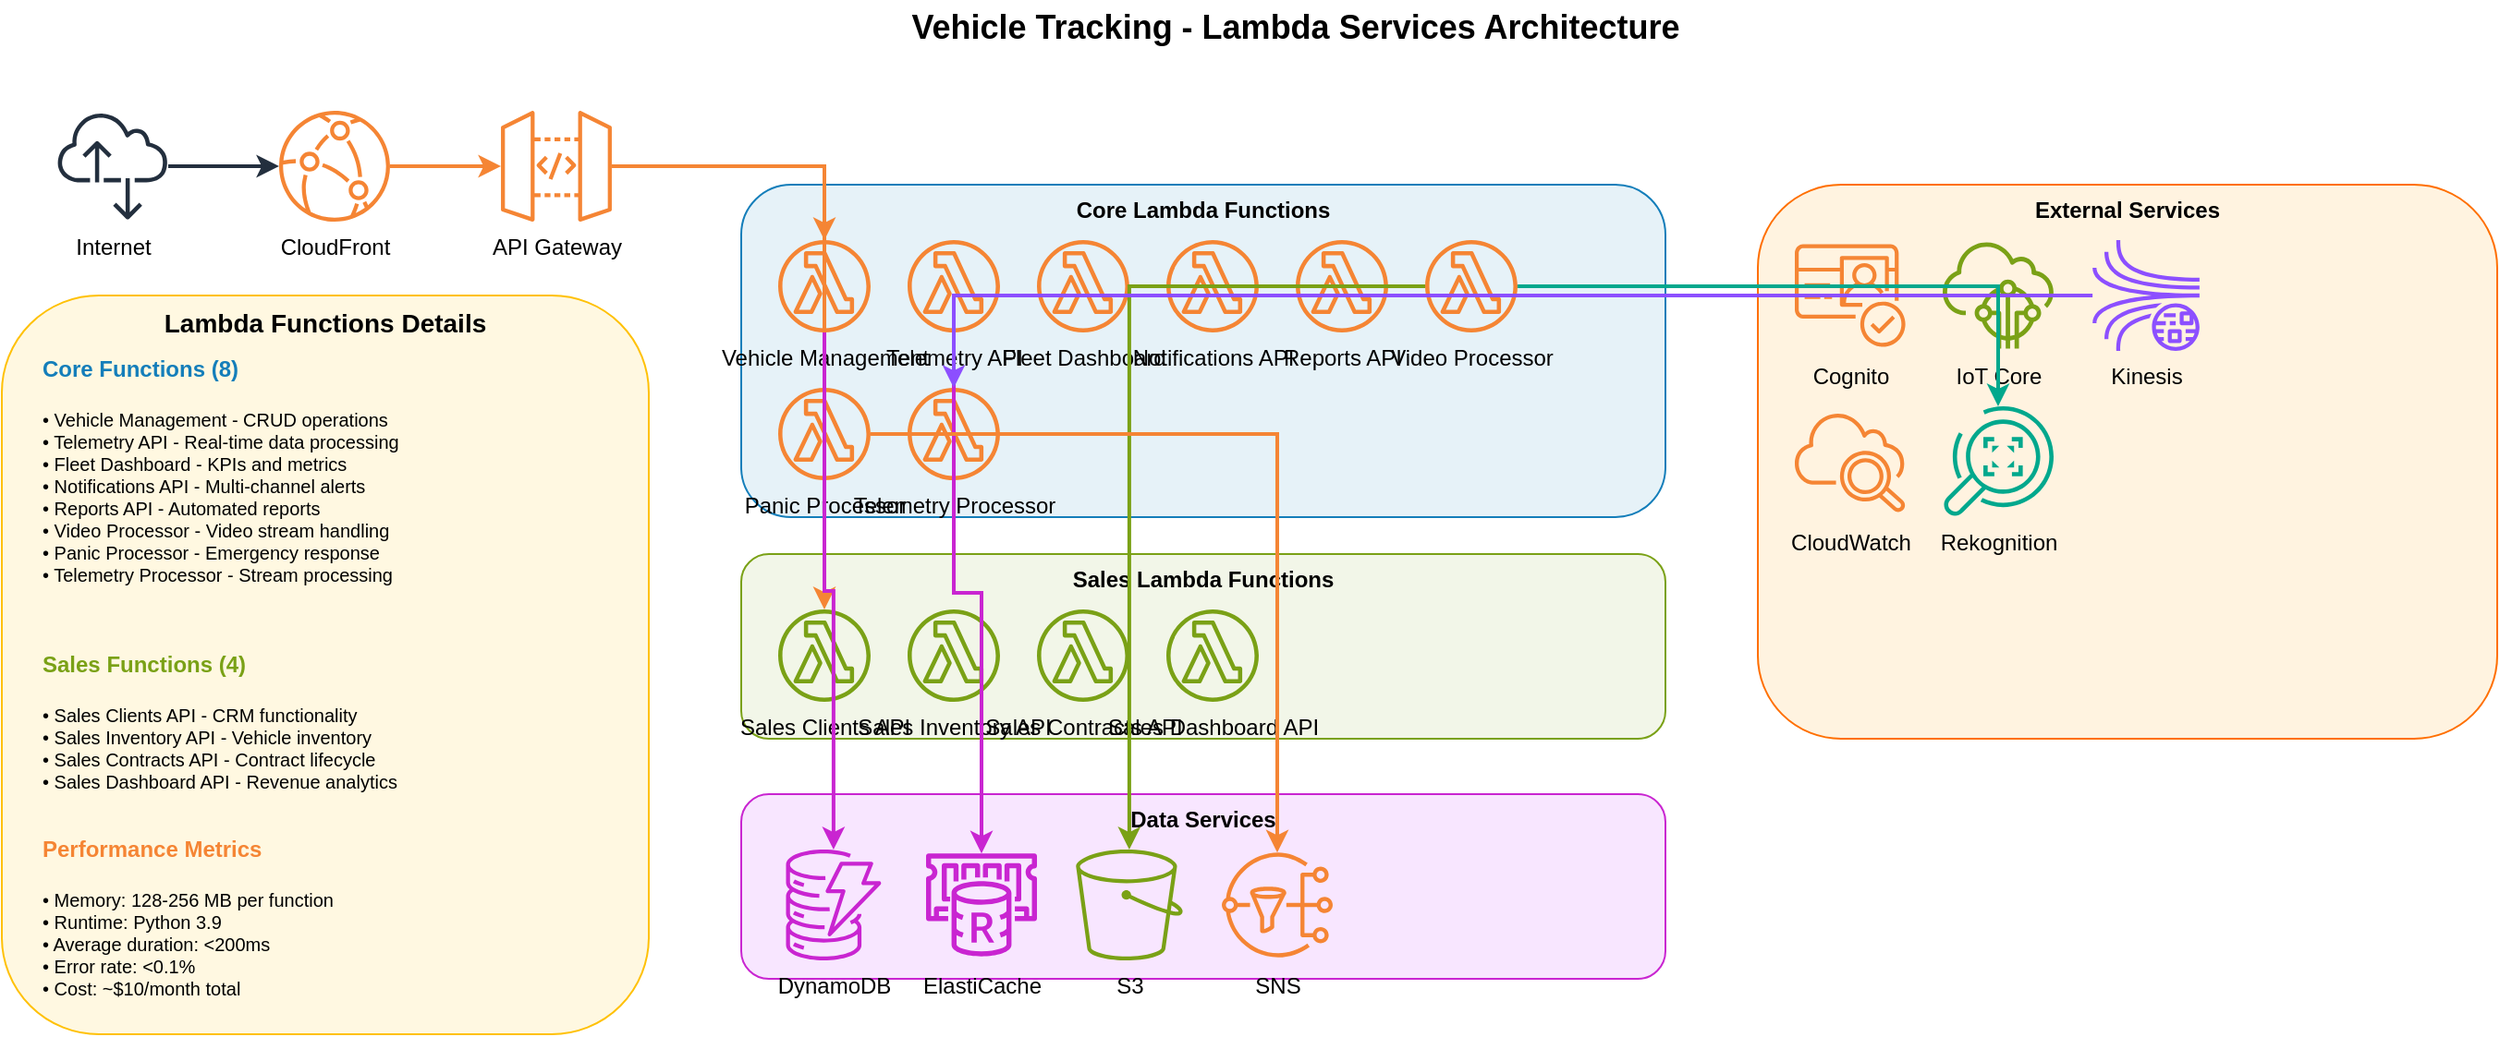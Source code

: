 <?xml version="1.0" encoding="UTF-8"?>
<mxfile version="24.7.6">
  <diagram name="Lambda Services Detail" id="lambda-detail">
    <mxGraphModel dx="1422" dy="794" grid="1" gridSize="10" guides="1" tooltips="1" connect="1" arrows="1" fold="1" page="1" pageScale="1" pageWidth="1654" pageHeight="1169" math="0" shadow="0">
      <root>
        <mxCell id="0"/>
        <mxCell id="1" parent="0"/>
        
        <mxCell id="2" value="Vehicle Tracking - Lambda Services Architecture" style="text;html=1;strokeColor=none;fillColor=none;align=center;verticalAlign=middle;whiteSpace=wrap;rounded=0;fontSize=18;fontStyle=1;" vertex="1" parent="1">
          <mxGeometry x="500" y="20" width="500" height="30" as="geometry"/>
        </mxCell>
        
        <mxCell id="3" value="Internet" style="outlineConnect=0;dashed=0;verticalLabelPosition=bottom;verticalAlign=top;align=center;html=1;shape=mxgraph.aws4.internet_alt2;fillColor=#232F3E;gradientColor=none;" vertex="1" parent="1">
          <mxGeometry x="80" y="80" width="60" height="60" as="geometry"/>
        </mxCell>
        
        <mxCell id="4" value="CloudFront" style="outlineConnect=0;dashed=0;verticalLabelPosition=bottom;verticalAlign=top;align=center;html=1;shape=mxgraph.aws4.cloudfront;fillColor=#F58534;gradientColor=none;" vertex="1" parent="1">
          <mxGeometry x="200" y="80" width="60" height="60" as="geometry"/>
        </mxCell>
        
        <mxCell id="5" value="API Gateway" style="outlineConnect=0;dashed=0;verticalLabelPosition=bottom;verticalAlign=top;align=center;html=1;shape=mxgraph.aws4.api_gateway;fillColor=#F58534;gradientColor=none;" vertex="1" parent="1">
          <mxGeometry x="320" y="80" width="60" height="60" as="geometry"/>
        </mxCell>
        
        <mxCell id="6" value="Core Lambda Functions" style="rounded=1;whiteSpace=wrap;html=1;fillColor=#E6F2F8;strokeColor=#147EBA;verticalAlign=top;fontSize=12;fontStyle=1;" vertex="1" parent="1">
          <mxGeometry x="450" y="120" width="500" height="180" as="geometry"/>
        </mxCell>
        
        <mxCell id="7" value="Vehicle Management" style="outlineConnect=0;dashed=0;verticalLabelPosition=bottom;verticalAlign=top;align=center;html=1;shape=mxgraph.aws4.lambda_function;fillColor=#F58534;gradientColor=none;" vertex="1" parent="1">
          <mxGeometry x="470" y="150" width="50" height="50" as="geometry"/>
        </mxCell>
        
        <mxCell id="8" value="Telemetry API" style="outlineConnect=0;dashed=0;verticalLabelPosition=bottom;verticalAlign=top;align=center;html=1;shape=mxgraph.aws4.lambda_function;fillColor=#F58534;gradientColor=none;" vertex="1" parent="1">
          <mxGeometry x="540" y="150" width="50" height="50" as="geometry"/>
        </mxCell>
        
        <mxCell id="9" value="Fleet Dashboard" style="outlineConnect=0;dashed=0;verticalLabelPosition=bottom;verticalAlign=top;align=center;html=1;shape=mxgraph.aws4.lambda_function;fillColor=#F58534;gradientColor=none;" vertex="1" parent="1">
          <mxGeometry x="610" y="150" width="50" height="50" as="geometry"/>
        </mxCell>
        
        <mxCell id="10" value="Notifications API" style="outlineConnect=0;dashed=0;verticalLabelPosition=bottom;verticalAlign=top;align=center;html=1;shape=mxgraph.aws4.lambda_function;fillColor=#F58534;gradientColor=none;" vertex="1" parent="1">
          <mxGeometry x="680" y="150" width="50" height="50" as="geometry"/>
        </mxCell>
        
        <mxCell id="11" value="Reports API" style="outlineConnect=0;dashed=0;verticalLabelPosition=bottom;verticalAlign=top;align=center;html=1;shape=mxgraph.aws4.lambda_function;fillColor=#F58534;gradientColor=none;" vertex="1" parent="1">
          <mxGeometry x="750" y="150" width="50" height="50" as="geometry"/>
        </mxCell>
        
        <mxCell id="12" value="Video Processor" style="outlineConnect=0;dashed=0;verticalLabelPosition=bottom;verticalAlign=top;align=center;html=1;shape=mxgraph.aws4.lambda_function;fillColor=#F58534;gradientColor=none;" vertex="1" parent="1">
          <mxGeometry x="820" y="150" width="50" height="50" as="geometry"/>
        </mxCell>
        
        <mxCell id="13" value="Panic Processor" style="outlineConnect=0;dashed=0;verticalLabelPosition=bottom;verticalAlign=top;align=center;html=1;shape=mxgraph.aws4.lambda_function;fillColor=#F58534;gradientColor=none;" vertex="1" parent="1">
          <mxGeometry x="470" y="230" width="50" height="50" as="geometry"/>
        </mxCell>
        
        <mxCell id="14" value="Telemetry Processor" style="outlineConnect=0;dashed=0;verticalLabelPosition=bottom;verticalAlign=top;align=center;html=1;shape=mxgraph.aws4.lambda_function;fillColor=#F58534;gradientColor=none;" vertex="1" parent="1">
          <mxGeometry x="540" y="230" width="50" height="50" as="geometry"/>
        </mxCell>
        
        <mxCell id="15" value="Sales Lambda Functions" style="rounded=1;whiteSpace=wrap;html=1;fillColor=#F2F6E8;strokeColor=#7AA116;verticalAlign=top;fontSize=12;fontStyle=1;" vertex="1" parent="1">
          <mxGeometry x="450" y="320" width="500" height="100" as="geometry"/>
        </mxCell>
        
        <mxCell id="16" value="Sales Clients API" style="outlineConnect=0;dashed=0;verticalLabelPosition=bottom;verticalAlign=top;align=center;html=1;shape=mxgraph.aws4.lambda_function;fillColor=#7AA116;gradientColor=none;" vertex="1" parent="1">
          <mxGeometry x="470" y="350" width="50" height="50" as="geometry"/>
        </mxCell>
        
        <mxCell id="17" value="Sales Inventory API" style="outlineConnect=0;dashed=0;verticalLabelPosition=bottom;verticalAlign=top;align=center;html=1;shape=mxgraph.aws4.lambda_function;fillColor=#7AA116;gradientColor=none;" vertex="1" parent="1">
          <mxGeometry x="540" y="350" width="50" height="50" as="geometry"/>
        </mxCell>
        
        <mxCell id="18" value="Sales Contracts API" style="outlineConnect=0;dashed=0;verticalLabelPosition=bottom;verticalAlign=top;align=center;html=1;shape=mxgraph.aws4.lambda_function;fillColor=#7AA116;gradientColor=none;" vertex="1" parent="1">
          <mxGeometry x="610" y="350" width="50" height="50" as="geometry"/>
        </mxCell>
        
        <mxCell id="19" value="Sales Dashboard API" style="outlineConnect=0;dashed=0;verticalLabelPosition=bottom;verticalAlign=top;align=center;html=1;shape=mxgraph.aws4.lambda_function;fillColor=#7AA116;gradientColor=none;" vertex="1" parent="1">
          <mxGeometry x="680" y="350" width="50" height="50" as="geometry"/>
        </mxCell>
        
        <mxCell id="20" value="Data Services" style="rounded=1;whiteSpace=wrap;html=1;fillColor=#F8E6FF;strokeColor=#C925D1;verticalAlign=top;fontSize=12;fontStyle=1;" vertex="1" parent="1">
          <mxGeometry x="450" y="450" width="500" height="100" as="geometry"/>
        </mxCell>
        
        <mxCell id="21" value="DynamoDB" style="outlineConnect=0;dashed=0;verticalLabelPosition=bottom;verticalAlign=top;align=center;html=1;shape=mxgraph.aws4.dynamodb;fillColor=#C925D1;gradientColor=none;" vertex="1" parent="1">
          <mxGeometry x="470" y="480" width="60" height="60" as="geometry"/>
        </mxCell>
        
        <mxCell id="22" value="ElastiCache" style="outlineConnect=0;dashed=0;verticalLabelPosition=bottom;verticalAlign=top;align=center;html=1;shape=mxgraph.aws4.elasticache_for_redis;fillColor=#C925D1;gradientColor=none;" vertex="1" parent="1">
          <mxGeometry x="550" y="480" width="60" height="60" as="geometry"/>
        </mxCell>
        
        <mxCell id="23" value="S3" style="outlineConnect=0;dashed=0;verticalLabelPosition=bottom;verticalAlign=top;align=center;html=1;shape=mxgraph.aws4.s3;fillColor=#7AA116;gradientColor=none;" vertex="1" parent="1">
          <mxGeometry x="630" y="480" width="60" height="60" as="geometry"/>
        </mxCell>
        
        <mxCell id="24" value="SNS" style="outlineConnect=0;dashed=0;verticalLabelPosition=bottom;verticalAlign=top;align=center;html=1;shape=mxgraph.aws4.sns;fillColor=#F58534;gradientColor=none;" vertex="1" parent="1">
          <mxGeometry x="710" y="480" width="60" height="60" as="geometry"/>
        </mxCell>
        
        <mxCell id="25" value="External Services" style="rounded=1;whiteSpace=wrap;html=1;fillColor=#FFF3E0;strokeColor=#FF6F00;verticalAlign=top;fontSize=12;fontStyle=1;" vertex="1" parent="1">
          <mxGeometry x="1000" y="120" width="400" height="300" as="geometry"/>
        </mxCell>
        
        <mxCell id="26" value="Cognito" style="outlineConnect=0;dashed=0;verticalLabelPosition=bottom;verticalAlign=top;align=center;html=1;shape=mxgraph.aws4.cognito;fillColor=#F58534;gradientColor=none;" vertex="1" parent="1">
          <mxGeometry x="1020" y="150" width="60" height="60" as="geometry"/>
        </mxCell>
        
        <mxCell id="27" value="IoT Core" style="outlineConnect=0;dashed=0;verticalLabelPosition=bottom;verticalAlign=top;align=center;html=1;shape=mxgraph.aws4.iot_core;fillColor=#7AA116;gradientColor=none;" vertex="1" parent="1">
          <mxGeometry x="1100" y="150" width="60" height="60" as="geometry"/>
        </mxCell>
        
        <mxCell id="28" value="Kinesis" style="outlineConnect=0;dashed=0;verticalLabelPosition=bottom;verticalAlign=top;align=center;html=1;shape=mxgraph.aws4.kinesis_data_streams;fillColor=#8C4FFF;gradientColor=none;" vertex="1" parent="1">
          <mxGeometry x="1180" y="150" width="60" height="60" as="geometry"/>
        </mxCell>
        
        <mxCell id="29" value="CloudWatch" style="outlineConnect=0;dashed=0;verticalLabelPosition=bottom;verticalAlign=top;align=center;html=1;shape=mxgraph.aws4.cloudwatch_2;fillColor=#F58534;gradientColor=none;" vertex="1" parent="1">
          <mxGeometry x="1020" y="240" width="60" height="60" as="geometry"/>
        </mxCell>
        
        <mxCell id="30" value="Rekognition" style="outlineConnect=0;dashed=0;verticalLabelPosition=bottom;verticalAlign=top;align=center;html=1;shape=mxgraph.aws4.rekognition;fillColor=#01A88D;gradientColor=none;" vertex="1" parent="1">
          <mxGeometry x="1100" y="240" width="60" height="60" as="geometry"/>
        </mxCell>
        
        <mxCell id="31" value="Lambda Functions Details" style="rounded=1;whiteSpace=wrap;html=1;fillColor=#FFF8E1;strokeColor=#FFC107;verticalAlign=top;fontSize=14;fontStyle=1;" vertex="1" parent="1">
          <mxGeometry x="50" y="180" width="350" height="400" as="geometry"/>
        </mxCell>
        
        <mxCell id="32" value="Core Functions (8)" style="text;html=1;strokeColor=none;fillColor=none;align=left;verticalAlign=middle;whiteSpace=wrap;rounded=0;fontSize=12;fontStyle=1;fontColor=#147EBA;" vertex="1" parent="1">
          <mxGeometry x="70" y="210" width="200" height="20" as="geometry"/>
        </mxCell>
        
        <mxCell id="33" value="• Vehicle Management - CRUD operations&#xa;• Telemetry API - Real-time data processing&#xa;• Fleet Dashboard - KPIs and metrics&#xa;• Notifications API - Multi-channel alerts&#xa;• Reports API - Automated reports&#xa;• Video Processor - Video stream handling&#xa;• Panic Processor - Emergency response&#xa;• Telemetry Processor - Stream processing" style="text;html=1;strokeColor=none;fillColor=none;align=left;verticalAlign=top;whiteSpace=wrap;rounded=0;fontSize=10;" vertex="1" parent="1">
          <mxGeometry x="70" y="235" width="320" height="120" as="geometry"/>
        </mxCell>
        
        <mxCell id="34" value="Sales Functions (4)" style="text;html=1;strokeColor=none;fillColor=none;align=left;verticalAlign=middle;whiteSpace=wrap;rounded=0;fontSize=12;fontStyle=1;fontColor=#7AA116;" vertex="1" parent="1">
          <mxGeometry x="70" y="370" width="200" height="20" as="geometry"/>
        </mxCell>
        
        <mxCell id="35" value="• Sales Clients API - CRM functionality&#xa;• Sales Inventory API - Vehicle inventory&#xa;• Sales Contracts API - Contract lifecycle&#xa;• Sales Dashboard API - Revenue analytics" style="text;html=1;strokeColor=none;fillColor=none;align=left;verticalAlign=top;whiteSpace=wrap;rounded=0;fontSize=10;" vertex="1" parent="1">
          <mxGeometry x="70" y="395" width="320" height="60" as="geometry"/>
        </mxCell>
        
        <mxCell id="36" value="Performance Metrics" style="text;html=1;strokeColor=none;fillColor=none;align=left;verticalAlign=middle;whiteSpace=wrap;rounded=0;fontSize=12;fontStyle=1;fontColor=#F58534;" vertex="1" parent="1">
          <mxGeometry x="70" y="470" width="200" height="20" as="geometry"/>
        </mxCell>
        
        <mxCell id="37" value="• Memory: 128-256 MB per function&#xa;• Runtime: Python 3.9&#xa;• Average duration: &lt;200ms&#xa;• Error rate: &lt;0.1%&#xa;• Cost: ~$10/month total" style="text;html=1;strokeColor=none;fillColor=none;align=left;verticalAlign=top;whiteSpace=wrap;rounded=0;fontSize=10;" vertex="1" parent="1">
          <mxGeometry x="70" y="495" width="320" height="70" as="geometry"/>
        </mxCell>
        
        <!-- Arrows -->
        <mxCell id="38" style="edgeStyle=orthogonalEdgeStyle;rounded=0;orthogonalLoop=1;jettySize=auto;html=1;strokeWidth=2;strokeColor=#232F3E;" edge="1" parent="1" source="3" target="4">
          <mxGeometry relative="1" as="geometry"/>
        </mxCell>
        
        <mxCell id="39" style="edgeStyle=orthogonalEdgeStyle;rounded=0;orthogonalLoop=1;jettySize=auto;html=1;strokeWidth=2;strokeColor=#F58534;" edge="1" parent="1" source="4" target="5">
          <mxGeometry relative="1" as="geometry"/>
        </mxCell>
        
        <mxCell id="40" style="edgeStyle=orthogonalEdgeStyle;rounded=0;orthogonalLoop=1;jettySize=auto;html=1;strokeWidth=2;strokeColor=#F58534;" edge="1" parent="1" source="5" target="7">
          <mxGeometry relative="1" as="geometry"/>
        </mxCell>
        
        <mxCell id="41" style="edgeStyle=orthogonalEdgeStyle;rounded=0;orthogonalLoop=1;jettySize=auto;html=1;strokeWidth=2;strokeColor=#F58534;" edge="1" parent="1" source="5" target="16">
          <mxGeometry relative="1" as="geometry"/>
        </mxCell>
        
        <mxCell id="42" style="edgeStyle=orthogonalEdgeStyle;rounded=0;orthogonalLoop=1;jettySize=auto;html=1;strokeWidth=2;strokeColor=#C925D1;" edge="1" parent="1" source="7" target="21">
          <mxGeometry relative="1" as="geometry"/>
        </mxCell>
        
        <mxCell id="43" style="edgeStyle=orthogonalEdgeStyle;rounded=0;orthogonalLoop=1;jettySize=auto;html=1;strokeWidth=2;strokeColor=#C925D1;" edge="1" parent="1" source="8" target="22">
          <mxGeometry relative="1" as="geometry"/>
        </mxCell>
        
        <mxCell id="44" style="edgeStyle=orthogonalEdgeStyle;rounded=0;orthogonalLoop=1;jettySize=auto;html=1;strokeWidth=2;strokeColor=#7AA116;" edge="1" parent="1" source="12" target="23">
          <mxGeometry relative="1" as="geometry"/>
        </mxCell>
        
        <mxCell id="45" style="edgeStyle=orthogonalEdgeStyle;rounded=0;orthogonalLoop=1;jettySize=auto;html=1;strokeWidth=2;strokeColor=#F58534;" edge="1" parent="1" source="13" target="24">
          <mxGeometry relative="1" as="geometry"/>
        </mxCell>
        
        <mxCell id="46" style="edgeStyle=orthogonalEdgeStyle;rounded=0;orthogonalLoop=1;jettySize=auto;html=1;strokeWidth=2;strokeColor=#8C4FFF;" edge="1" parent="1" source="28" target="14">
          <mxGeometry relative="1" as="geometry"/>
        </mxCell>
        
        <mxCell id="47" style="edgeStyle=orthogonalEdgeStyle;rounded=0;orthogonalLoop=1;jettySize=auto;html=1;strokeWidth=2;strokeColor=#01A88D;" edge="1" parent="1" source="12" target="30">
          <mxGeometry relative="1" as="geometry"/>
        </mxCell>
        
      </root>
    </mxGraphModel>
  </diagram>
</mxfile>
